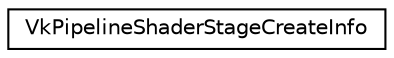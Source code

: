 digraph "Graphical Class Hierarchy"
{
 // LATEX_PDF_SIZE
  edge [fontname="Helvetica",fontsize="10",labelfontname="Helvetica",labelfontsize="10"];
  node [fontname="Helvetica",fontsize="10",shape=record];
  rankdir="LR";
  Node0 [label="VkPipelineShaderStageCreateInfo",height=0.2,width=0.4,color="black", fillcolor="white", style="filled",URL="$structVkPipelineShaderStageCreateInfo.html",tooltip=" "];
}
